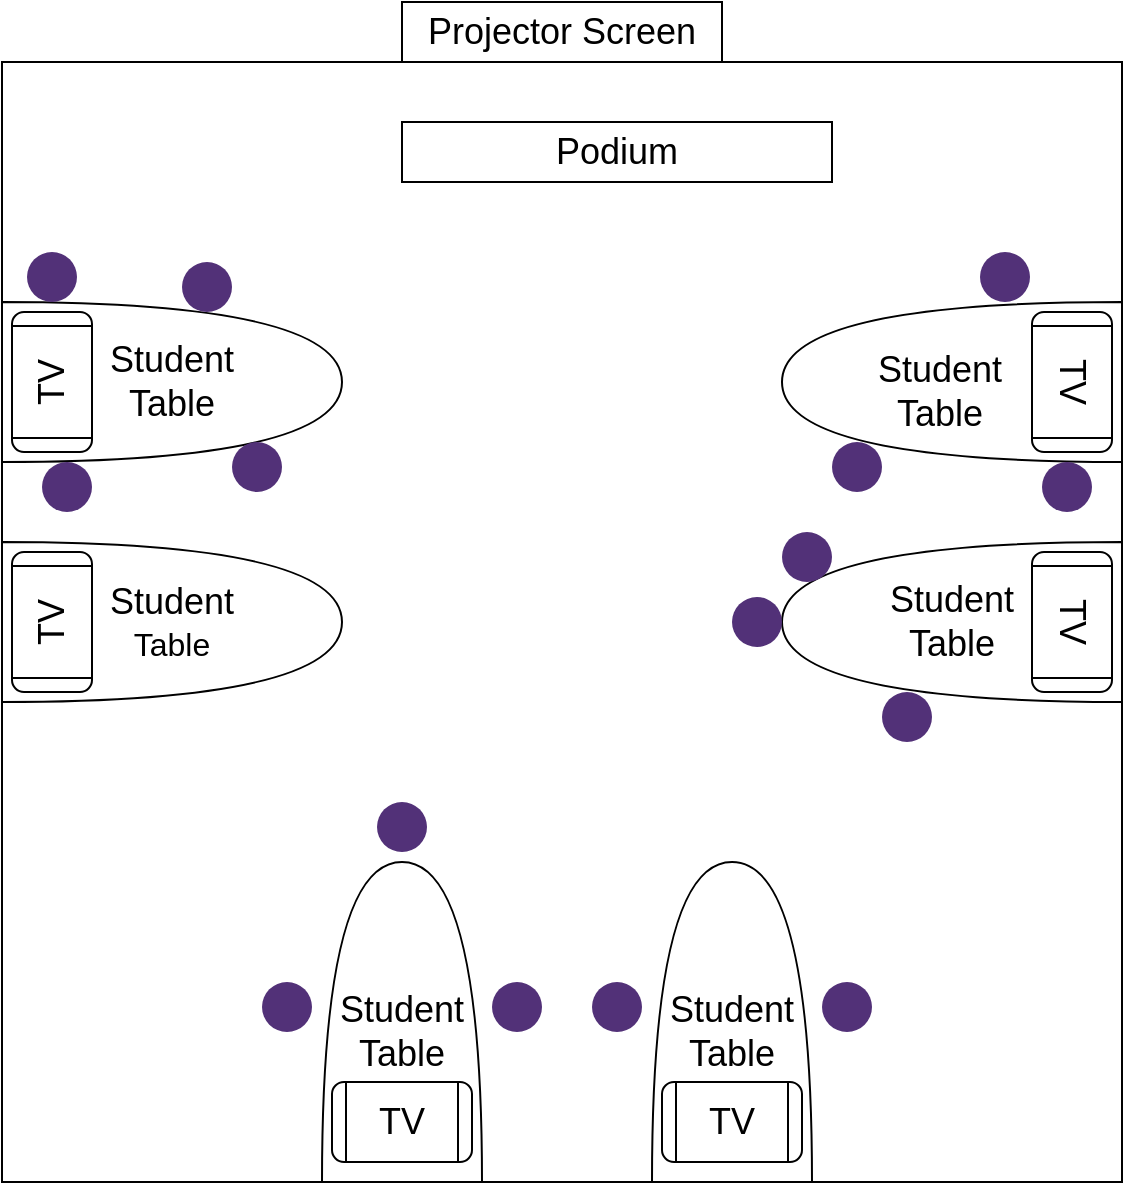 <mxfile version="18.0.3" type="device"><diagram id="C5RBs43oDa-KdzZeNtuy" name="Page-1"><mxGraphModel dx="1102" dy="534" grid="1" gridSize="10" guides="1" tooltips="1" connect="1" arrows="1" fold="1" page="1" pageScale="1" pageWidth="827" pageHeight="1169" math="0" shadow="0"><root><mxCell id="WIyWlLk6GJQsqaUBKTNV-0"/><mxCell id="WIyWlLk6GJQsqaUBKTNV-1" parent="WIyWlLk6GJQsqaUBKTNV-0"/><mxCell id="HupsLw-eCi-9Vz2UC7Z3-0" value="" style="whiteSpace=wrap;html=1;aspect=fixed;" vertex="1" parent="WIyWlLk6GJQsqaUBKTNV-1"><mxGeometry x="40" y="40" width="560" height="560" as="geometry"/></mxCell><mxCell id="HupsLw-eCi-9Vz2UC7Z3-1" value="&lt;font style=&quot;font-size: 18px;&quot;&gt;Podium&lt;/font&gt;" style="rounded=0;whiteSpace=wrap;html=1;flipH=1;" vertex="1" parent="WIyWlLk6GJQsqaUBKTNV-1"><mxGeometry x="240" y="70" width="215" height="30" as="geometry"/></mxCell><mxCell id="HupsLw-eCi-9Vz2UC7Z3-2" value="&lt;div&gt;&lt;font style=&quot;font-size: 18px;&quot;&gt;Student&lt;/font&gt;&lt;/div&gt;&lt;div&gt;&lt;font size=&quot;3&quot;&gt;Table&lt;br&gt;&lt;/font&gt;&lt;/div&gt;" style="shape=or;whiteSpace=wrap;html=1;" vertex="1" parent="WIyWlLk6GJQsqaUBKTNV-1"><mxGeometry x="40" y="280" width="170" height="80" as="geometry"/></mxCell><mxCell id="HupsLw-eCi-9Vz2UC7Z3-3" value="&lt;div&gt;&lt;font style=&quot;font-size: 18px;&quot;&gt;Student &lt;br&gt;&lt;/font&gt;&lt;/div&gt;&lt;div&gt;&lt;font style=&quot;font-size: 18px;&quot;&gt;Table&lt;/font&gt;&lt;/div&gt;" style="shape=or;whiteSpace=wrap;html=1;" vertex="1" parent="WIyWlLk6GJQsqaUBKTNV-1"><mxGeometry x="40" y="160" width="170" height="80" as="geometry"/></mxCell><mxCell id="HupsLw-eCi-9Vz2UC7Z3-4" value="" style="shape=or;html=1;rotation=-180;whiteSpace=wrap;horizontal=1;" vertex="1" parent="WIyWlLk6GJQsqaUBKTNV-1"><mxGeometry x="430" y="160" width="170" height="80" as="geometry"/></mxCell><mxCell id="HupsLw-eCi-9Vz2UC7Z3-6" value="" style="shape=or;html=1;rotation=-180;whiteSpace=wrap;horizontal=1;" vertex="1" parent="WIyWlLk6GJQsqaUBKTNV-1"><mxGeometry x="430" y="280" width="170" height="80" as="geometry"/></mxCell><mxCell id="HupsLw-eCi-9Vz2UC7Z3-7" value="" style="shape=or;html=1;rotation=-180;whiteSpace=wrap;horizontal=0;direction=south;" vertex="1" parent="WIyWlLk6GJQsqaUBKTNV-1"><mxGeometry x="365" y="440" width="80" height="160" as="geometry"/></mxCell><mxCell id="HupsLw-eCi-9Vz2UC7Z3-8" value="" style="shape=or;html=1;rotation=-90;whiteSpace=wrap;horizontal=1;" vertex="1" parent="WIyWlLk6GJQsqaUBKTNV-1"><mxGeometry x="160" y="480" width="160" height="80" as="geometry"/></mxCell><mxCell id="HupsLw-eCi-9Vz2UC7Z3-9" value="&lt;font style=&quot;font-size: 18px;&quot;&gt;Projector Screen&lt;br&gt;&lt;/font&gt;" style="rounded=0;whiteSpace=wrap;html=1;flipH=1;" vertex="1" parent="WIyWlLk6GJQsqaUBKTNV-1"><mxGeometry x="240" y="10" width="160" height="30" as="geometry"/></mxCell><mxCell id="HupsLw-eCi-9Vz2UC7Z3-10" value="TV" style="shape=process;whiteSpace=wrap;html=1;backgroundOutline=1;labelBorderColor=0;fontSize=18;rounded=1;glass=0;shadow=0;" vertex="1" parent="WIyWlLk6GJQsqaUBKTNV-1"><mxGeometry x="370" y="550" width="70" height="40" as="geometry"/></mxCell><mxCell id="HupsLw-eCi-9Vz2UC7Z3-11" value="TV" style="shape=process;whiteSpace=wrap;html=1;backgroundOutline=1;labelBorderColor=0;fontSize=18;rounded=1;glass=0;shadow=0;" vertex="1" parent="WIyWlLk6GJQsqaUBKTNV-1"><mxGeometry x="205" y="550" width="70" height="40" as="geometry"/></mxCell><mxCell id="HupsLw-eCi-9Vz2UC7Z3-12" value="TV" style="shape=process;whiteSpace=wrap;html=1;backgroundOutline=1;labelBorderColor=0;fontSize=18;rounded=1;glass=0;shadow=0;rotation=90;" vertex="1" parent="WIyWlLk6GJQsqaUBKTNV-1"><mxGeometry x="540" y="300" width="70" height="40" as="geometry"/></mxCell><mxCell id="HupsLw-eCi-9Vz2UC7Z3-13" value="TV" style="shape=process;whiteSpace=wrap;html=1;backgroundOutline=1;labelBorderColor=0;fontSize=18;rounded=1;glass=0;shadow=0;rotation=90;" vertex="1" parent="WIyWlLk6GJQsqaUBKTNV-1"><mxGeometry x="540" y="180" width="70" height="40" as="geometry"/></mxCell><mxCell id="HupsLw-eCi-9Vz2UC7Z3-14" value="TV" style="shape=process;whiteSpace=wrap;html=1;backgroundOutline=1;labelBorderColor=0;fontSize=18;rounded=1;glass=0;shadow=0;rotation=-90;" vertex="1" parent="WIyWlLk6GJQsqaUBKTNV-1"><mxGeometry x="30" y="300" width="70" height="40" as="geometry"/></mxCell><mxCell id="HupsLw-eCi-9Vz2UC7Z3-15" value="TV" style="shape=process;whiteSpace=wrap;html=1;backgroundOutline=1;labelBorderColor=0;fontSize=18;rounded=1;glass=0;shadow=0;rotation=-90;" vertex="1" parent="WIyWlLk6GJQsqaUBKTNV-1"><mxGeometry x="30" y="180" width="70" height="40" as="geometry"/></mxCell><mxCell id="HupsLw-eCi-9Vz2UC7Z3-17" value="Student Table" style="text;html=1;strokeColor=none;fillColor=none;align=center;verticalAlign=middle;whiteSpace=wrap;rounded=0;shadow=0;glass=0;dashed=1;dashPattern=1 4;labelBorderColor=0;fontSize=18;fontColor=#000000;" vertex="1" parent="WIyWlLk6GJQsqaUBKTNV-1"><mxGeometry x="464" y="190" width="90" height="30" as="geometry"/></mxCell><mxCell id="HupsLw-eCi-9Vz2UC7Z3-18" value="Student Table" style="text;html=1;strokeColor=none;fillColor=none;align=center;verticalAlign=middle;whiteSpace=wrap;rounded=0;shadow=0;glass=0;dashed=1;dashPattern=1 4;labelBorderColor=0;fontSize=18;fontColor=#000000;" vertex="1" parent="WIyWlLk6GJQsqaUBKTNV-1"><mxGeometry x="470" y="305" width="90" height="30" as="geometry"/></mxCell><mxCell id="HupsLw-eCi-9Vz2UC7Z3-20" value="Student Table" style="text;html=1;strokeColor=none;fillColor=none;align=center;verticalAlign=middle;whiteSpace=wrap;rounded=0;shadow=0;glass=0;dashed=1;dashPattern=1 4;labelBorderColor=0;fontSize=18;fontColor=#000000;" vertex="1" parent="WIyWlLk6GJQsqaUBKTNV-1"><mxGeometry x="195" y="510" width="90" height="30" as="geometry"/></mxCell><mxCell id="HupsLw-eCi-9Vz2UC7Z3-21" value="Student Table" style="text;html=1;strokeColor=none;fillColor=none;align=center;verticalAlign=middle;whiteSpace=wrap;rounded=0;shadow=0;glass=0;dashed=1;dashPattern=1 4;labelBorderColor=0;fontSize=18;fontColor=#000000;" vertex="1" parent="WIyWlLk6GJQsqaUBKTNV-1"><mxGeometry x="360" y="510" width="90" height="30" as="geometry"/></mxCell><mxCell id="HupsLw-eCi-9Vz2UC7Z3-24" value="" style="ellipse;whiteSpace=wrap;html=1;rounded=1;shadow=0;glass=0;dashed=1;dashPattern=1 4;labelBorderColor=default;fontSize=18;fontColor=#000000;strokeColor=none;fillColor=#523178;" vertex="1" parent="WIyWlLk6GJQsqaUBKTNV-1"><mxGeometry x="52.5" y="135" width="25" height="25" as="geometry"/></mxCell><mxCell id="HupsLw-eCi-9Vz2UC7Z3-25" value="" style="ellipse;whiteSpace=wrap;html=1;rounded=1;shadow=0;glass=0;dashed=1;dashPattern=1 4;labelBorderColor=default;fontSize=18;fontColor=#000000;strokeColor=none;fillColor=#523178;" vertex="1" parent="WIyWlLk6GJQsqaUBKTNV-1"><mxGeometry x="227.5" y="410" width="25" height="25" as="geometry"/></mxCell><mxCell id="HupsLw-eCi-9Vz2UC7Z3-27" value="" style="ellipse;whiteSpace=wrap;html=1;rounded=1;shadow=0;glass=0;dashed=1;dashPattern=1 4;labelBorderColor=default;fontSize=18;fontColor=#000000;strokeColor=none;fillColor=#523178;" vertex="1" parent="WIyWlLk6GJQsqaUBKTNV-1"><mxGeometry x="170" y="500" width="25" height="25" as="geometry"/></mxCell><mxCell id="HupsLw-eCi-9Vz2UC7Z3-28" value="" style="ellipse;whiteSpace=wrap;html=1;rounded=1;shadow=0;glass=0;dashed=1;dashPattern=1 4;labelBorderColor=default;fontSize=18;fontColor=#000000;strokeColor=none;fillColor=#523178;" vertex="1" parent="WIyWlLk6GJQsqaUBKTNV-1"><mxGeometry x="285" y="500" width="25" height="25" as="geometry"/></mxCell><mxCell id="HupsLw-eCi-9Vz2UC7Z3-29" value="" style="ellipse;whiteSpace=wrap;html=1;rounded=1;shadow=0;glass=0;dashed=1;dashPattern=1 4;labelBorderColor=default;fontSize=18;fontColor=#000000;strokeColor=none;fillColor=#523178;" vertex="1" parent="WIyWlLk6GJQsqaUBKTNV-1"><mxGeometry x="335" y="500" width="25" height="25" as="geometry"/></mxCell><mxCell id="HupsLw-eCi-9Vz2UC7Z3-30" value="" style="ellipse;whiteSpace=wrap;html=1;rounded=1;shadow=0;glass=0;dashed=1;dashPattern=1 4;labelBorderColor=default;fontSize=18;fontColor=#000000;strokeColor=none;fillColor=#523178;" vertex="1" parent="WIyWlLk6GJQsqaUBKTNV-1"><mxGeometry x="450" y="500" width="25" height="25" as="geometry"/></mxCell><mxCell id="HupsLw-eCi-9Vz2UC7Z3-31" value="" style="ellipse;whiteSpace=wrap;html=1;rounded=1;shadow=0;glass=0;dashed=1;dashPattern=1 4;labelBorderColor=default;fontSize=18;fontColor=#000000;strokeColor=none;fillColor=#523178;" vertex="1" parent="WIyWlLk6GJQsqaUBKTNV-1"><mxGeometry x="529" y="135" width="25" height="25" as="geometry"/></mxCell><mxCell id="HupsLw-eCi-9Vz2UC7Z3-32" value="" style="ellipse;whiteSpace=wrap;html=1;rounded=1;shadow=0;glass=0;dashed=1;dashPattern=1 4;labelBorderColor=default;fontSize=18;fontColor=#000000;strokeColor=none;fillColor=#523178;" vertex="1" parent="WIyWlLk6GJQsqaUBKTNV-1"><mxGeometry x="560" y="240" width="25" height="25" as="geometry"/></mxCell><mxCell id="HupsLw-eCi-9Vz2UC7Z3-33" value="" style="ellipse;whiteSpace=wrap;html=1;rounded=1;shadow=0;glass=0;dashed=1;dashPattern=1 4;labelBorderColor=default;fontSize=18;fontColor=#000000;strokeColor=none;fillColor=#523178;" vertex="1" parent="WIyWlLk6GJQsqaUBKTNV-1"><mxGeometry x="455" y="230" width="25" height="25" as="geometry"/></mxCell><mxCell id="HupsLw-eCi-9Vz2UC7Z3-34" value="" style="ellipse;whiteSpace=wrap;html=1;rounded=1;shadow=0;glass=0;dashed=1;dashPattern=1 4;labelBorderColor=default;fontSize=18;fontColor=#000000;strokeColor=none;fillColor=#523178;" vertex="1" parent="WIyWlLk6GJQsqaUBKTNV-1"><mxGeometry x="480" y="355" width="25" height="25" as="geometry"/></mxCell><mxCell id="HupsLw-eCi-9Vz2UC7Z3-37" value="" style="ellipse;whiteSpace=wrap;html=1;rounded=1;shadow=0;glass=0;dashed=1;dashPattern=1 4;labelBorderColor=default;fontSize=18;fontColor=#000000;strokeColor=none;fillColor=#523178;" vertex="1" parent="WIyWlLk6GJQsqaUBKTNV-1"><mxGeometry x="405" y="307.5" width="25" height="25" as="geometry"/></mxCell><mxCell id="HupsLw-eCi-9Vz2UC7Z3-39" value="" style="ellipse;whiteSpace=wrap;html=1;rounded=1;shadow=0;glass=0;dashed=1;dashPattern=1 4;labelBorderColor=default;fontSize=18;fontColor=#000000;strokeColor=none;fillColor=#523178;" vertex="1" parent="WIyWlLk6GJQsqaUBKTNV-1"><mxGeometry x="430" y="275" width="25" height="25" as="geometry"/></mxCell><mxCell id="HupsLw-eCi-9Vz2UC7Z3-40" value="" style="ellipse;whiteSpace=wrap;html=1;rounded=1;shadow=0;glass=0;dashed=1;dashPattern=1 4;labelBorderColor=default;fontSize=18;fontColor=#000000;strokeColor=none;fillColor=#523178;" vertex="1" parent="WIyWlLk6GJQsqaUBKTNV-1"><mxGeometry x="130" y="140" width="25" height="25" as="geometry"/></mxCell><mxCell id="HupsLw-eCi-9Vz2UC7Z3-41" value="" style="ellipse;whiteSpace=wrap;html=1;rounded=1;shadow=0;glass=0;dashed=1;dashPattern=1 4;labelBorderColor=default;fontSize=18;fontColor=#000000;strokeColor=none;fillColor=#523178;" vertex="1" parent="WIyWlLk6GJQsqaUBKTNV-1"><mxGeometry x="60" y="240" width="25" height="25" as="geometry"/></mxCell><mxCell id="HupsLw-eCi-9Vz2UC7Z3-42" value="" style="ellipse;whiteSpace=wrap;html=1;rounded=1;shadow=0;glass=0;dashed=1;dashPattern=1 4;labelBorderColor=default;fontSize=18;fontColor=#000000;strokeColor=none;fillColor=#523178;" vertex="1" parent="WIyWlLk6GJQsqaUBKTNV-1"><mxGeometry x="155" y="230" width="25" height="25" as="geometry"/></mxCell></root></mxGraphModel></diagram></mxfile>